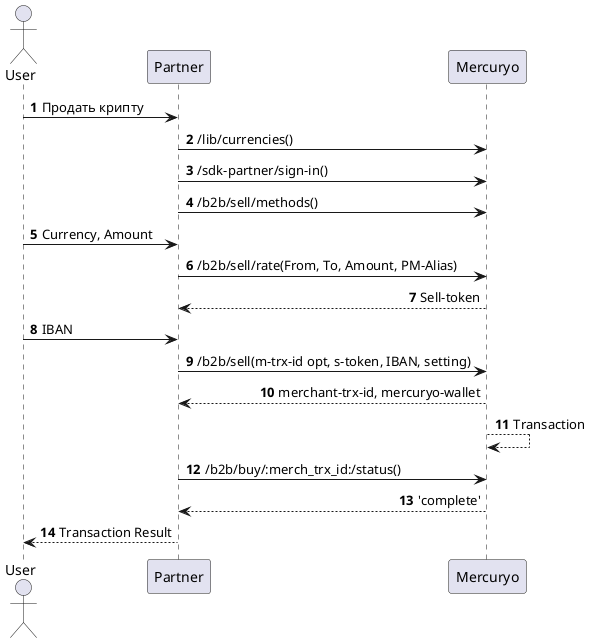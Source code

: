 @startuml
' This UML source uses PlantUML format.
' https://plantuml.com/sequence-diagram for syntax details.
' Optional styles

skinparam shadowing false
skinparam SequenceMessageAlign direction

autonumber

actor User as user
participant "Partner" as part
participant "Mercuryo" as merc

user -> part: Продать крипту
part -> merc: /lib/currencies()
part -> merc: /sdk-partner/sign-in()
part -> merc: /b2b/sell/methods()
user -> part: Currency, Amount
part -> merc: /b2b/sell/rate(From, To, Amount, PM-Alias)
merc --> part: Sell-token
user -> part: IBAN
part -> merc: /b2b/sell(m-trx-id opt, s-token, IBAN, setting)
merc --> part: merchant-trx-id, mercuryo-wallet
merc --> merc: Transaction
part -> merc: /b2b/buy/:merch_trx_id:/status()
merc --> part: 'complete'
part --> user: Transaction Result

'token webapp rates currencies limits rates
'token go

@enduml
